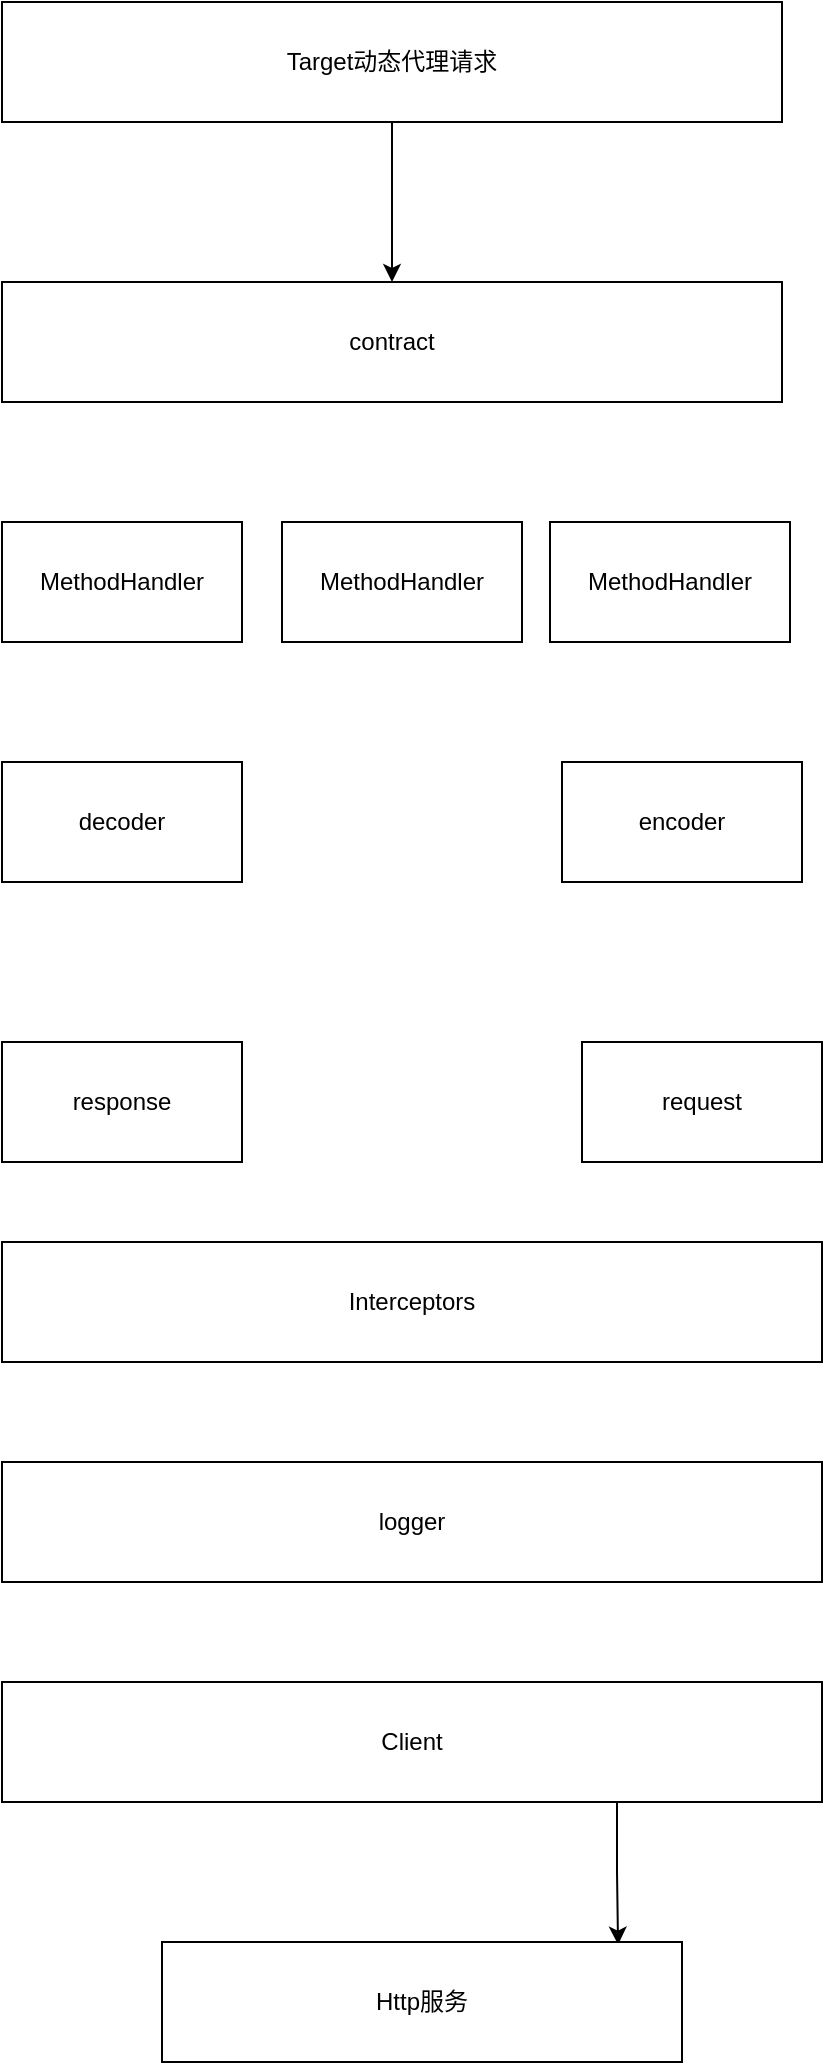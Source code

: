<mxfile version="17.4.4" type="github">
  <diagram id="hINWN65_sMIN1A_LbTCs" name="第 1 页">
    <mxGraphModel dx="782" dy="436" grid="1" gridSize="10" guides="1" tooltips="1" connect="1" arrows="1" fold="1" page="1" pageScale="1" pageWidth="827" pageHeight="1169" math="0" shadow="0">
      <root>
        <mxCell id="0" />
        <mxCell id="1" parent="0" />
        <mxCell id="X2OQrwyA2pg-tkAUDYB3-3" value="" style="edgeStyle=orthogonalEdgeStyle;rounded=0;orthogonalLoop=1;jettySize=auto;html=1;" edge="1" parent="1" source="X2OQrwyA2pg-tkAUDYB3-1" target="X2OQrwyA2pg-tkAUDYB3-2">
          <mxGeometry relative="1" as="geometry" />
        </mxCell>
        <mxCell id="X2OQrwyA2pg-tkAUDYB3-1" value="Target动态代理请求" style="rounded=0;whiteSpace=wrap;html=1;" vertex="1" parent="1">
          <mxGeometry x="140" y="50" width="390" height="60" as="geometry" />
        </mxCell>
        <mxCell id="X2OQrwyA2pg-tkAUDYB3-2" value="contract" style="whiteSpace=wrap;html=1;rounded=0;" vertex="1" parent="1">
          <mxGeometry x="140" y="190" width="390" height="60" as="geometry" />
        </mxCell>
        <mxCell id="X2OQrwyA2pg-tkAUDYB3-4" value="MethodHandler" style="rounded=0;whiteSpace=wrap;html=1;" vertex="1" parent="1">
          <mxGeometry x="140" y="310" width="120" height="60" as="geometry" />
        </mxCell>
        <mxCell id="X2OQrwyA2pg-tkAUDYB3-5" value="&lt;span&gt;MethodHandler&lt;/span&gt;" style="rounded=0;whiteSpace=wrap;html=1;" vertex="1" parent="1">
          <mxGeometry x="280" y="310" width="120" height="60" as="geometry" />
        </mxCell>
        <mxCell id="X2OQrwyA2pg-tkAUDYB3-6" value="MethodHandler" style="rounded=0;whiteSpace=wrap;html=1;" vertex="1" parent="1">
          <mxGeometry x="414" y="310" width="120" height="60" as="geometry" />
        </mxCell>
        <mxCell id="X2OQrwyA2pg-tkAUDYB3-7" value="decoder" style="rounded=0;whiteSpace=wrap;html=1;" vertex="1" parent="1">
          <mxGeometry x="140" y="430" width="120" height="60" as="geometry" />
        </mxCell>
        <mxCell id="X2OQrwyA2pg-tkAUDYB3-8" value="encoder" style="rounded=0;whiteSpace=wrap;html=1;" vertex="1" parent="1">
          <mxGeometry x="420" y="430" width="120" height="60" as="geometry" />
        </mxCell>
        <mxCell id="X2OQrwyA2pg-tkAUDYB3-9" value="response" style="rounded=0;whiteSpace=wrap;html=1;" vertex="1" parent="1">
          <mxGeometry x="140" y="570" width="120" height="60" as="geometry" />
        </mxCell>
        <mxCell id="X2OQrwyA2pg-tkAUDYB3-10" value="request" style="rounded=0;whiteSpace=wrap;html=1;" vertex="1" parent="1">
          <mxGeometry x="430" y="570" width="120" height="60" as="geometry" />
        </mxCell>
        <mxCell id="X2OQrwyA2pg-tkAUDYB3-11" value="Interceptors" style="rounded=0;whiteSpace=wrap;html=1;" vertex="1" parent="1">
          <mxGeometry x="140" y="670" width="410" height="60" as="geometry" />
        </mxCell>
        <mxCell id="X2OQrwyA2pg-tkAUDYB3-12" value="logger" style="rounded=0;whiteSpace=wrap;html=1;" vertex="1" parent="1">
          <mxGeometry x="140" y="780" width="410" height="60" as="geometry" />
        </mxCell>
        <mxCell id="X2OQrwyA2pg-tkAUDYB3-15" style="edgeStyle=orthogonalEdgeStyle;rounded=0;orthogonalLoop=1;jettySize=auto;html=1;exitX=0.75;exitY=1;exitDx=0;exitDy=0;entryX=0.877;entryY=0.022;entryDx=0;entryDy=0;entryPerimeter=0;" edge="1" parent="1" source="X2OQrwyA2pg-tkAUDYB3-13" target="X2OQrwyA2pg-tkAUDYB3-14">
          <mxGeometry relative="1" as="geometry" />
        </mxCell>
        <mxCell id="X2OQrwyA2pg-tkAUDYB3-13" value="Client" style="rounded=0;whiteSpace=wrap;html=1;" vertex="1" parent="1">
          <mxGeometry x="140" y="890" width="410" height="60" as="geometry" />
        </mxCell>
        <mxCell id="X2OQrwyA2pg-tkAUDYB3-14" value="Http服务" style="rounded=0;whiteSpace=wrap;html=1;" vertex="1" parent="1">
          <mxGeometry x="220" y="1020" width="260" height="60" as="geometry" />
        </mxCell>
      </root>
    </mxGraphModel>
  </diagram>
</mxfile>
